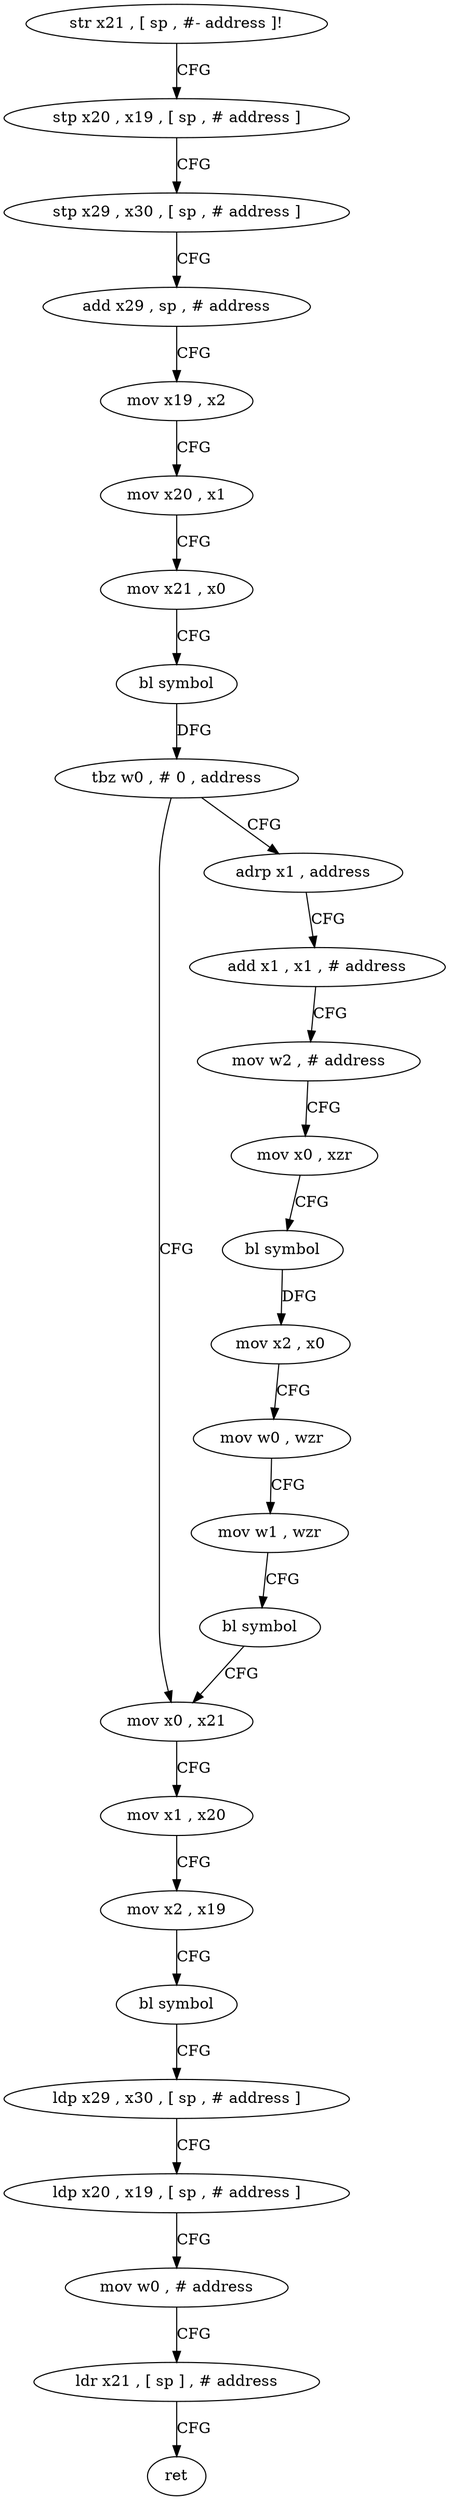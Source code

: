 digraph "func" {
"4245224" [label = "str x21 , [ sp , #- address ]!" ]
"4245228" [label = "stp x20 , x19 , [ sp , # address ]" ]
"4245232" [label = "stp x29 , x30 , [ sp , # address ]" ]
"4245236" [label = "add x29 , sp , # address" ]
"4245240" [label = "mov x19 , x2" ]
"4245244" [label = "mov x20 , x1" ]
"4245248" [label = "mov x21 , x0" ]
"4245252" [label = "bl symbol" ]
"4245256" [label = "tbz w0 , # 0 , address" ]
"4245296" [label = "mov x0 , x21" ]
"4245260" [label = "adrp x1 , address" ]
"4245300" [label = "mov x1 , x20" ]
"4245304" [label = "mov x2 , x19" ]
"4245308" [label = "bl symbol" ]
"4245312" [label = "ldp x29 , x30 , [ sp , # address ]" ]
"4245316" [label = "ldp x20 , x19 , [ sp , # address ]" ]
"4245320" [label = "mov w0 , # address" ]
"4245324" [label = "ldr x21 , [ sp ] , # address" ]
"4245328" [label = "ret" ]
"4245264" [label = "add x1 , x1 , # address" ]
"4245268" [label = "mov w2 , # address" ]
"4245272" [label = "mov x0 , xzr" ]
"4245276" [label = "bl symbol" ]
"4245280" [label = "mov x2 , x0" ]
"4245284" [label = "mov w0 , wzr" ]
"4245288" [label = "mov w1 , wzr" ]
"4245292" [label = "bl symbol" ]
"4245224" -> "4245228" [ label = "CFG" ]
"4245228" -> "4245232" [ label = "CFG" ]
"4245232" -> "4245236" [ label = "CFG" ]
"4245236" -> "4245240" [ label = "CFG" ]
"4245240" -> "4245244" [ label = "CFG" ]
"4245244" -> "4245248" [ label = "CFG" ]
"4245248" -> "4245252" [ label = "CFG" ]
"4245252" -> "4245256" [ label = "DFG" ]
"4245256" -> "4245296" [ label = "CFG" ]
"4245256" -> "4245260" [ label = "CFG" ]
"4245296" -> "4245300" [ label = "CFG" ]
"4245260" -> "4245264" [ label = "CFG" ]
"4245300" -> "4245304" [ label = "CFG" ]
"4245304" -> "4245308" [ label = "CFG" ]
"4245308" -> "4245312" [ label = "CFG" ]
"4245312" -> "4245316" [ label = "CFG" ]
"4245316" -> "4245320" [ label = "CFG" ]
"4245320" -> "4245324" [ label = "CFG" ]
"4245324" -> "4245328" [ label = "CFG" ]
"4245264" -> "4245268" [ label = "CFG" ]
"4245268" -> "4245272" [ label = "CFG" ]
"4245272" -> "4245276" [ label = "CFG" ]
"4245276" -> "4245280" [ label = "DFG" ]
"4245280" -> "4245284" [ label = "CFG" ]
"4245284" -> "4245288" [ label = "CFG" ]
"4245288" -> "4245292" [ label = "CFG" ]
"4245292" -> "4245296" [ label = "CFG" ]
}
